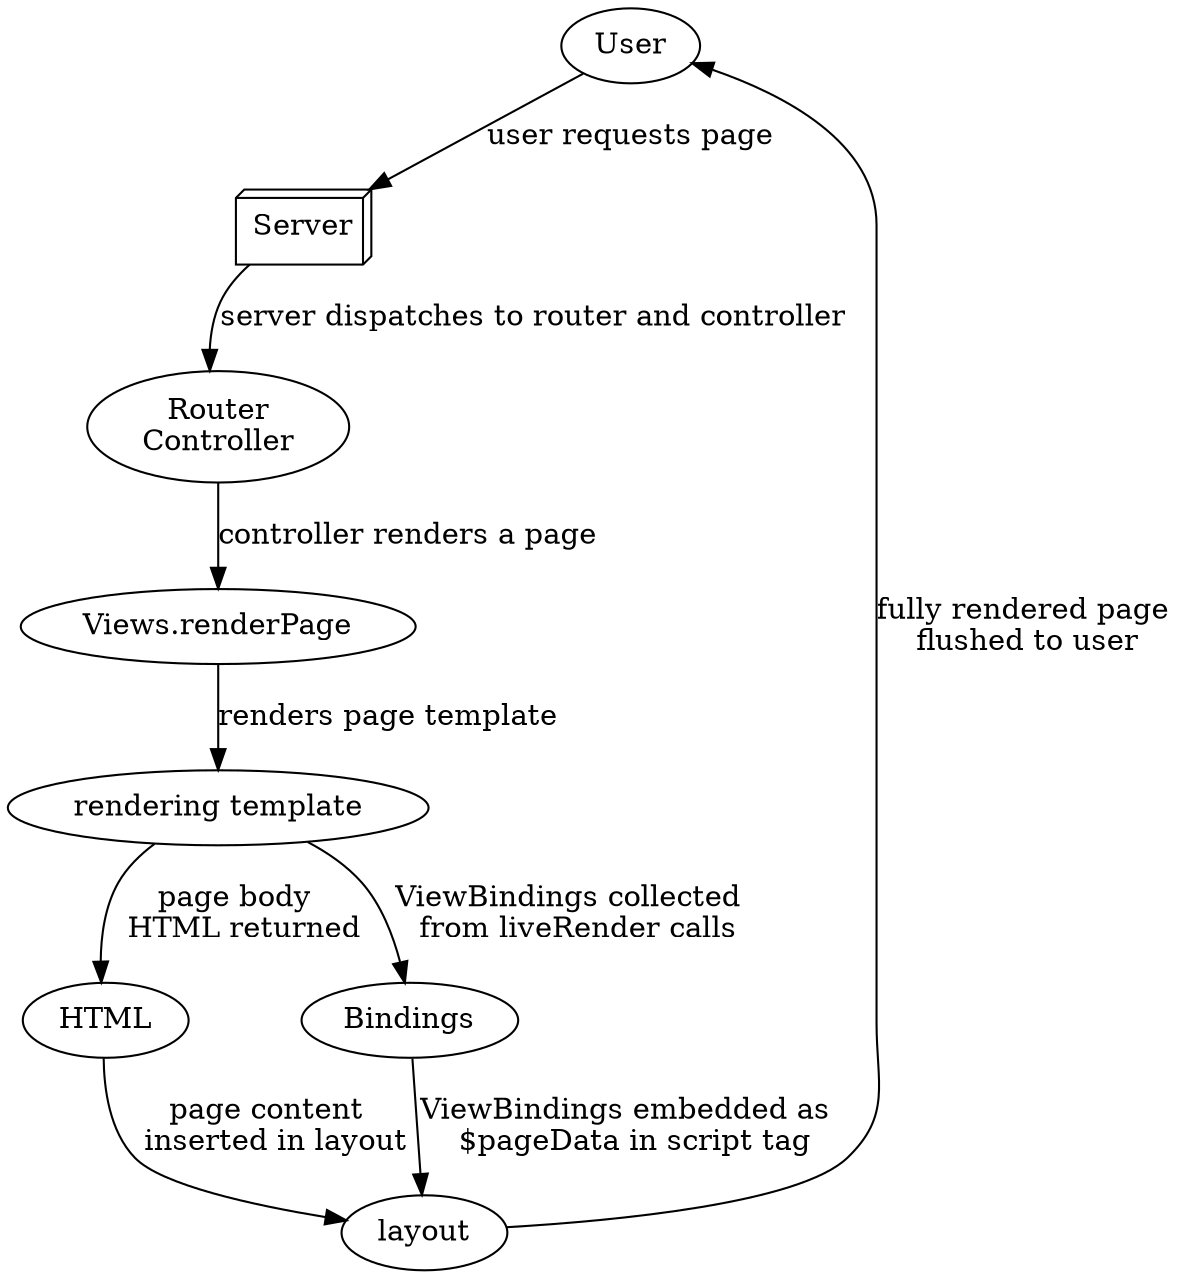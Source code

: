digraph page_render{
  u[label="User"]
  s[label="Server" shape="box3d"]
  rc[label="Router\nController"]
  v[label="Views.renderPage"]
  h[label="HTML"]
  b[label="Bindings"]
  rt[label="rendering template"]
  l[label="layout"]

  u -> s [label="user requests page"]
  s -> rc [label="server dispatches to router and controller"]
  rc -> v [label="controller renders a page"]
  v -> rt [label="renders page template"]
  rt -> h [label="page body \n HTML returned"]
  rt -> b [label="ViewBindings collected \n from liveRender calls"]
 
  h -> l [label="page content \n inserted in layout"]
  b -> l [label="ViewBindings embedded as \n $pageData in script tag"]
  l -> u [label="fully rendered page\n flushed to user"]
}